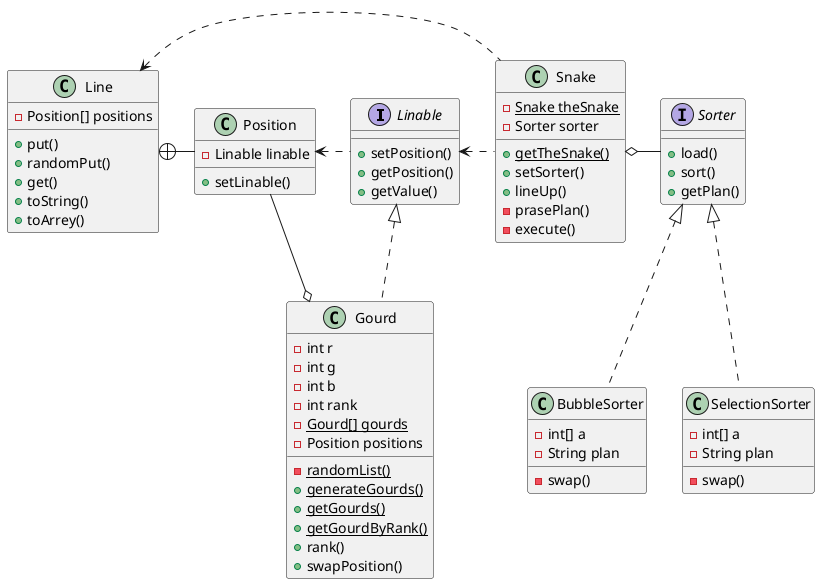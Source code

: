 @startuml

interface Linable{
    + setPosition()
    + getPosition()
    + getValue()
}

interface Sorter{
    + load()
    + sort()
    + getPlan()
}

class Line{
    -Position[] positions

    +put()
    +randomPut()
    +get()
    +toString()
    +toArrey()
}

class Position{
    -Linable linable

    +setLinable()
}

class Gourd {
    - int r
    - int g
    - int b
    - int rank
    - {static} Gourd[] gourds
    - Position positions
    - {static} randomList()
    + {static} generateGourds()
    + {static} getGourds()
    + {static} getGourdByRank()
    + rank()
    + swapPosition()
}

class Snake{
    - {static} Snake theSnake
    + {static} getTheSnake()
    - Sorter sorter
    + setSorter()
    + lineUp()
    - prasePlan()
    - execute()

}

class BubbleSorter{
    - int[] a
    - String plan
    - swap()
}

class SelectionSorter{
    - int[] a
    - String plan
    - swap()
}


Line +- Position
Gourd o- Position
Linable <|.. Gourd
Snake o-Sorter
Sorter <|..BubbleSorter
Sorter <|..SelectionSorter
Position <. Linable
Linable <. Snake
Line <. Snake

@enduml